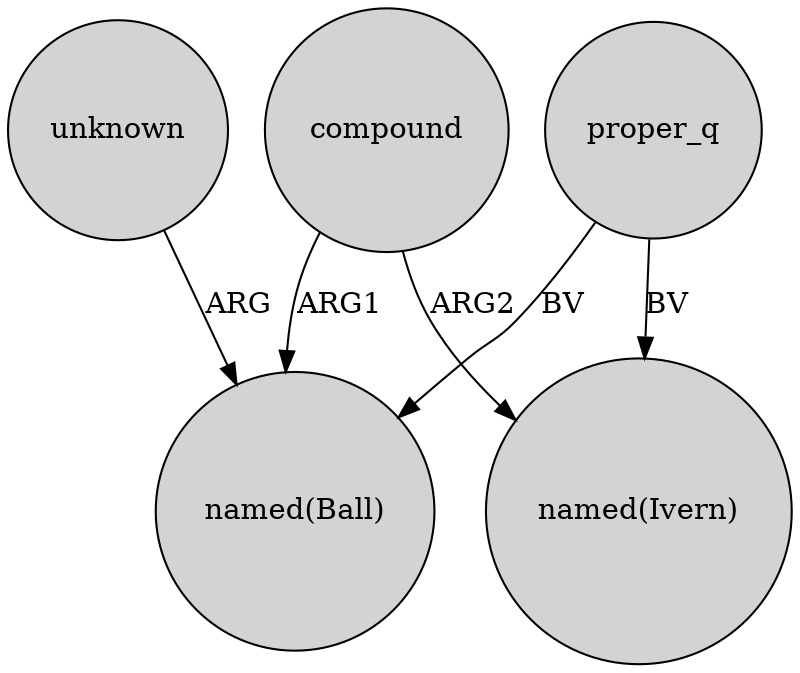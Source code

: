 digraph {
	node [shape=circle style=filled]
	compound -> "named(Ball)" [label=ARG1]
	compound -> "named(Ivern)" [label=ARG2]
	unknown -> "named(Ball)" [label=ARG]
	proper_q -> "named(Ball)" [label=BV]
	proper_q -> "named(Ivern)" [label=BV]
}
